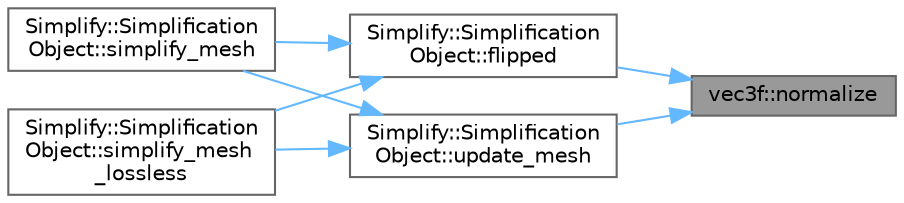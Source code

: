 digraph "vec3f::normalize"
{
 // INTERACTIVE_SVG=YES
 // LATEX_PDF_SIZE
  bgcolor="transparent";
  edge [fontname=Helvetica,fontsize=10,labelfontname=Helvetica,labelfontsize=10];
  node [fontname=Helvetica,fontsize=10,shape=box,height=0.2,width=0.4];
  rankdir="RL";
  Node1 [id="Node000001",label="vec3f::normalize",height=0.2,width=0.4,color="gray40", fillcolor="grey60", style="filled", fontcolor="black",tooltip=" "];
  Node1 -> Node2 [id="edge1_Node000001_Node000002",dir="back",color="steelblue1",style="solid",tooltip=" "];
  Node2 [id="Node000002",label="Simplify::Simplification\lObject::flipped",height=0.2,width=0.4,color="grey40", fillcolor="white", style="filled",URL="$dd/dcf/classSimplify_1_1SimplificationObject.html#a4c4d9d31bedca9d0e0066ef11adb1247",tooltip=" "];
  Node2 -> Node3 [id="edge2_Node000002_Node000003",dir="back",color="steelblue1",style="solid",tooltip=" "];
  Node3 [id="Node000003",label="Simplify::Simplification\lObject::simplify_mesh",height=0.2,width=0.4,color="grey40", fillcolor="white", style="filled",URL="$dd/dcf/classSimplify_1_1SimplificationObject.html#ac7c6c15b545db21899dea2390c0caa53",tooltip=" "];
  Node2 -> Node4 [id="edge3_Node000002_Node000004",dir="back",color="steelblue1",style="solid",tooltip=" "];
  Node4 [id="Node000004",label="Simplify::Simplification\lObject::simplify_mesh\l_lossless",height=0.2,width=0.4,color="grey40", fillcolor="white", style="filled",URL="$dd/dcf/classSimplify_1_1SimplificationObject.html#a03f17e525c617e393a3d95270f25ef61",tooltip=" "];
  Node1 -> Node5 [id="edge4_Node000001_Node000005",dir="back",color="steelblue1",style="solid",tooltip=" "];
  Node5 [id="Node000005",label="Simplify::Simplification\lObject::update_mesh",height=0.2,width=0.4,color="grey40", fillcolor="white", style="filled",URL="$dd/dcf/classSimplify_1_1SimplificationObject.html#a2995ac3dc92843c2918f2a9593ccf275",tooltip=" "];
  Node5 -> Node3 [id="edge5_Node000005_Node000003",dir="back",color="steelblue1",style="solid",tooltip=" "];
  Node5 -> Node4 [id="edge6_Node000005_Node000004",dir="back",color="steelblue1",style="solid",tooltip=" "];
}
